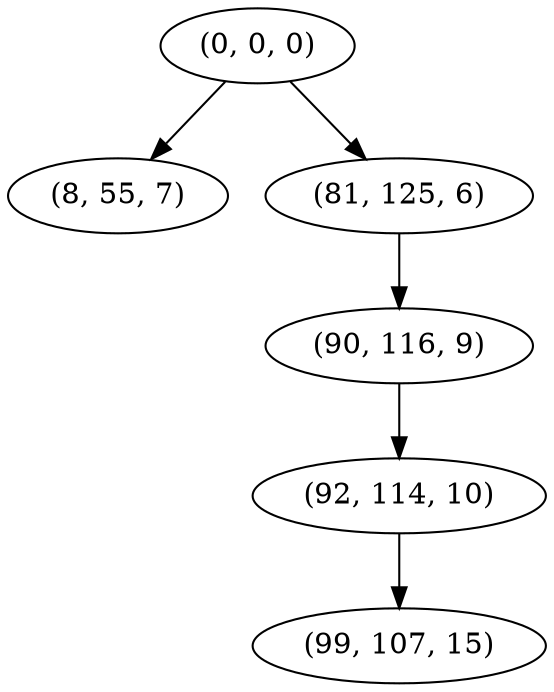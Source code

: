 digraph tree {
    "(0, 0, 0)";
    "(8, 55, 7)";
    "(81, 125, 6)";
    "(90, 116, 9)";
    "(92, 114, 10)";
    "(99, 107, 15)";
    "(0, 0, 0)" -> "(8, 55, 7)";
    "(0, 0, 0)" -> "(81, 125, 6)";
    "(81, 125, 6)" -> "(90, 116, 9)";
    "(90, 116, 9)" -> "(92, 114, 10)";
    "(92, 114, 10)" -> "(99, 107, 15)";
}
